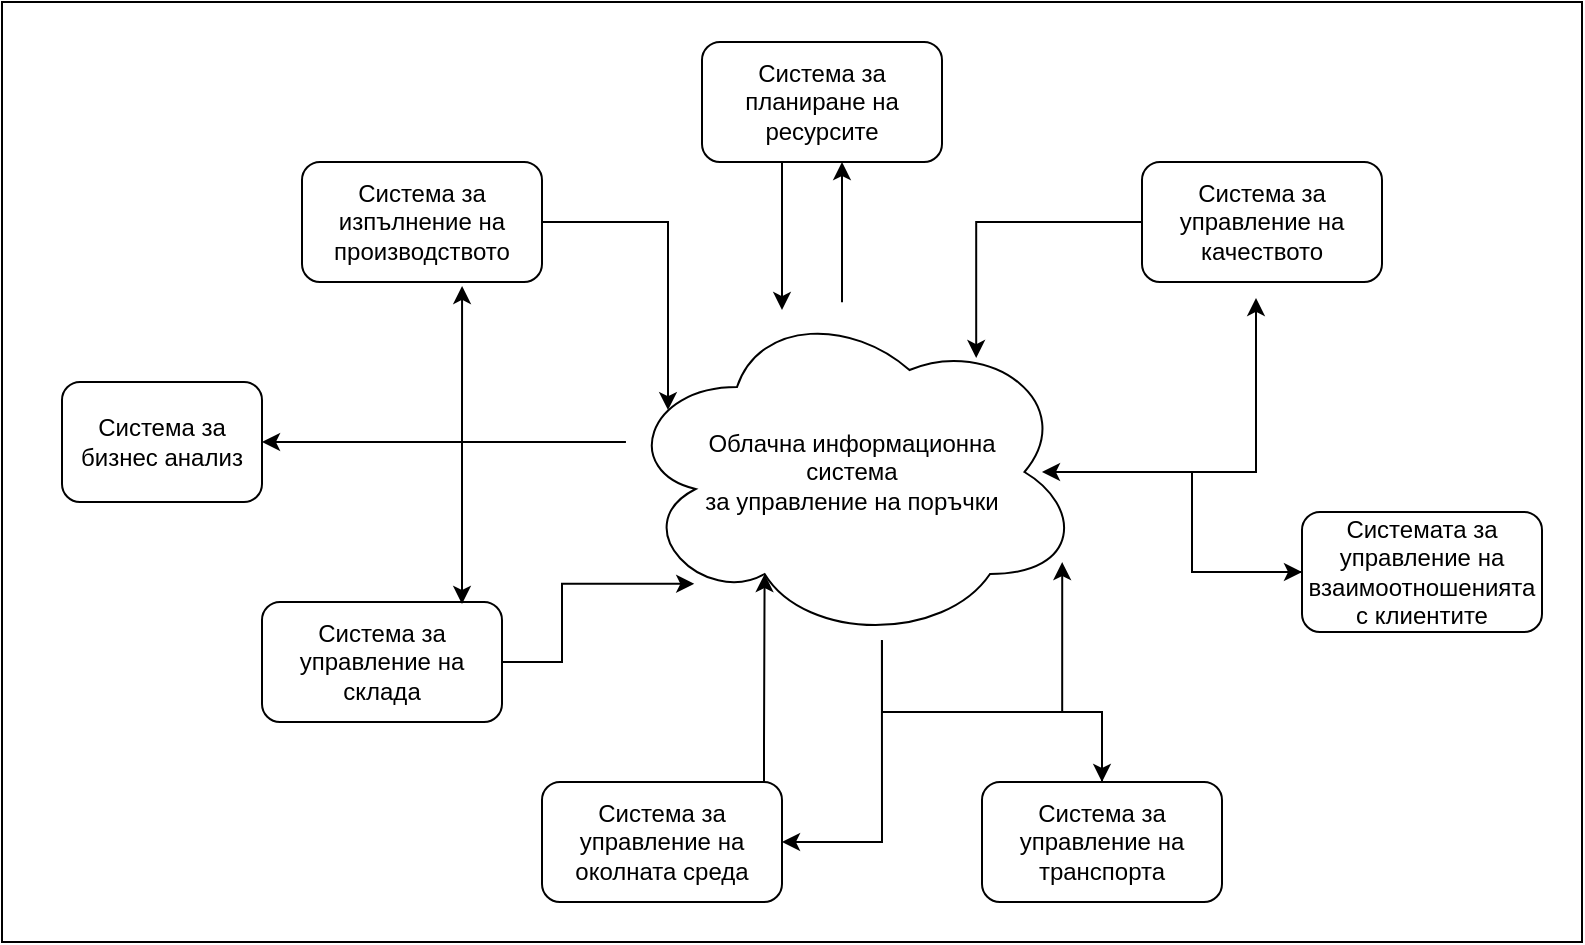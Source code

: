 <mxfile version="24.2.5" type="device">
  <diagram name="Page-1" id="L01EU8n9rTYEzTThLHwA">
    <mxGraphModel dx="2261" dy="844" grid="1" gridSize="10" guides="1" tooltips="1" connect="1" arrows="1" fold="1" page="1" pageScale="1" pageWidth="827" pageHeight="1169" math="0" shadow="0">
      <root>
        <mxCell id="0" />
        <mxCell id="1" parent="0" />
        <mxCell id="gHKsFk3kaTmPDn9_nSun-1" value="" style="rounded=0;whiteSpace=wrap;html=1;" parent="1" vertex="1">
          <mxGeometry x="-60" y="180" width="790" height="470" as="geometry" />
        </mxCell>
        <mxCell id="Yj5XSQhSytLeQ08hb08i-6" style="edgeStyle=orthogonalEdgeStyle;rounded=0;orthogonalLoop=1;jettySize=auto;html=1;" edge="1" parent="1" source="gHKsFk3kaTmPDn9_nSun-2" target="gHKsFk3kaTmPDn9_nSun-9">
          <mxGeometry relative="1" as="geometry">
            <Array as="points">
              <mxPoint x="360" y="300" />
              <mxPoint x="360" y="300" />
            </Array>
          </mxGeometry>
        </mxCell>
        <mxCell id="Yj5XSQhSytLeQ08hb08i-11" style="edgeStyle=orthogonalEdgeStyle;rounded=0;orthogonalLoop=1;jettySize=auto;html=1;entryX=0.667;entryY=1.033;entryDx=0;entryDy=0;entryPerimeter=0;" edge="1" parent="1" source="gHKsFk3kaTmPDn9_nSun-2" target="gHKsFk3kaTmPDn9_nSun-8">
          <mxGeometry relative="1" as="geometry">
            <Array as="points">
              <mxPoint x="170" y="400" />
            </Array>
          </mxGeometry>
        </mxCell>
        <mxCell id="Yj5XSQhSytLeQ08hb08i-19" style="edgeStyle=orthogonalEdgeStyle;rounded=0;orthogonalLoop=1;jettySize=auto;html=1;entryX=1;entryY=0.5;entryDx=0;entryDy=0;exitX=0.565;exitY=0.994;exitDx=0;exitDy=0;exitPerimeter=0;" edge="1" parent="1" source="gHKsFk3kaTmPDn9_nSun-2" target="gHKsFk3kaTmPDn9_nSun-3">
          <mxGeometry relative="1" as="geometry" />
        </mxCell>
        <mxCell id="Yj5XSQhSytLeQ08hb08i-22" style="edgeStyle=orthogonalEdgeStyle;rounded=0;orthogonalLoop=1;jettySize=auto;html=1;" edge="1" parent="1" source="gHKsFk3kaTmPDn9_nSun-2" target="gHKsFk3kaTmPDn9_nSun-4">
          <mxGeometry relative="1" as="geometry">
            <Array as="points">
              <mxPoint x="380" y="535" />
              <mxPoint x="490" y="535" />
            </Array>
          </mxGeometry>
        </mxCell>
        <mxCell id="Yj5XSQhSytLeQ08hb08i-24" style="edgeStyle=orthogonalEdgeStyle;rounded=0;orthogonalLoop=1;jettySize=auto;html=1;entryX=0;entryY=0.5;entryDx=0;entryDy=0;" edge="1" parent="1" source="gHKsFk3kaTmPDn9_nSun-2" target="gHKsFk3kaTmPDn9_nSun-5">
          <mxGeometry relative="1" as="geometry" />
        </mxCell>
        <mxCell id="Yj5XSQhSytLeQ08hb08i-30" style="edgeStyle=orthogonalEdgeStyle;rounded=0;orthogonalLoop=1;jettySize=auto;html=1;entryX=1;entryY=0.5;entryDx=0;entryDy=0;" edge="1" parent="1" source="gHKsFk3kaTmPDn9_nSun-2" target="gHKsFk3kaTmPDn9_nSun-11">
          <mxGeometry relative="1" as="geometry">
            <Array as="points">
              <mxPoint x="210" y="400" />
              <mxPoint x="210" y="400" />
            </Array>
          </mxGeometry>
        </mxCell>
        <mxCell id="gHKsFk3kaTmPDn9_nSun-2" value="Облачна информационна &lt;br&gt;система&lt;br&gt;за управление на поръчки" style="ellipse;shape=cloud;whiteSpace=wrap;html=1;" parent="1" vertex="1">
          <mxGeometry x="250" y="330" width="230" height="170" as="geometry" />
        </mxCell>
        <mxCell id="gHKsFk3kaTmPDn9_nSun-3" value="Система за управление на околната среда" style="rounded=1;whiteSpace=wrap;html=1;" parent="1" vertex="1">
          <mxGeometry x="210" y="570" width="120" height="60" as="geometry" />
        </mxCell>
        <mxCell id="gHKsFk3kaTmPDn9_nSun-4" value="Система за управление на транспорта" style="rounded=1;whiteSpace=wrap;html=1;" parent="1" vertex="1">
          <mxGeometry x="430" y="570" width="120" height="60" as="geometry" />
        </mxCell>
        <mxCell id="gHKsFk3kaTmPDn9_nSun-5" value="Системата за управление на взаимоотношенията с клиентите" style="rounded=1;whiteSpace=wrap;html=1;" parent="1" vertex="1">
          <mxGeometry x="590" y="435" width="120" height="60" as="geometry" />
        </mxCell>
        <mxCell id="gHKsFk3kaTmPDn9_nSun-7" value="Система за управление на складa" style="rounded=1;whiteSpace=wrap;html=1;" parent="1" vertex="1">
          <mxGeometry x="70" y="480" width="120" height="60" as="geometry" />
        </mxCell>
        <mxCell id="gHKsFk3kaTmPDn9_nSun-8" value="Системa за изпълнение на производството" style="rounded=1;whiteSpace=wrap;html=1;" parent="1" vertex="1">
          <mxGeometry x="90" y="260" width="120" height="60" as="geometry" />
        </mxCell>
        <mxCell id="Yj5XSQhSytLeQ08hb08i-5" style="edgeStyle=orthogonalEdgeStyle;rounded=0;orthogonalLoop=1;jettySize=auto;html=1;" edge="1" parent="1" source="gHKsFk3kaTmPDn9_nSun-9" target="gHKsFk3kaTmPDn9_nSun-2">
          <mxGeometry relative="1" as="geometry">
            <Array as="points">
              <mxPoint x="330" y="300" />
              <mxPoint x="330" y="300" />
            </Array>
          </mxGeometry>
        </mxCell>
        <mxCell id="gHKsFk3kaTmPDn9_nSun-9" value="Система за планиране на ресурсите" style="rounded=1;whiteSpace=wrap;html=1;" parent="1" vertex="1">
          <mxGeometry x="290" y="200" width="120" height="60" as="geometry" />
        </mxCell>
        <mxCell id="gHKsFk3kaTmPDn9_nSun-10" value="Система за управление на качеството" style="rounded=1;whiteSpace=wrap;html=1;" parent="1" vertex="1">
          <mxGeometry x="510" y="260" width="120" height="60" as="geometry" />
        </mxCell>
        <mxCell id="gHKsFk3kaTmPDn9_nSun-11" value="Система за бизнес анализ" style="rounded=1;whiteSpace=wrap;html=1;" parent="1" vertex="1">
          <mxGeometry x="-30" y="370" width="100" height="60" as="geometry" />
        </mxCell>
        <mxCell id="Yj5XSQhSytLeQ08hb08i-10" style="edgeStyle=orthogonalEdgeStyle;rounded=0;orthogonalLoop=1;jettySize=auto;html=1;entryX=0.1;entryY=0.318;entryDx=0;entryDy=0;entryPerimeter=0;" edge="1" parent="1" source="gHKsFk3kaTmPDn9_nSun-8" target="gHKsFk3kaTmPDn9_nSun-2">
          <mxGeometry relative="1" as="geometry" />
        </mxCell>
        <mxCell id="Yj5XSQhSytLeQ08hb08i-12" style="edgeStyle=orthogonalEdgeStyle;rounded=0;orthogonalLoop=1;jettySize=auto;html=1;entryX=0.77;entryY=0.165;entryDx=0;entryDy=0;entryPerimeter=0;" edge="1" parent="1" source="gHKsFk3kaTmPDn9_nSun-10" target="gHKsFk3kaTmPDn9_nSun-2">
          <mxGeometry relative="1" as="geometry" />
        </mxCell>
        <mxCell id="Yj5XSQhSytLeQ08hb08i-13" style="edgeStyle=orthogonalEdgeStyle;rounded=0;orthogonalLoop=1;jettySize=auto;html=1;entryX=0.475;entryY=1.133;entryDx=0;entryDy=0;entryPerimeter=0;" edge="1" parent="1" source="gHKsFk3kaTmPDn9_nSun-2" target="gHKsFk3kaTmPDn9_nSun-10">
          <mxGeometry relative="1" as="geometry" />
        </mxCell>
        <mxCell id="Yj5XSQhSytLeQ08hb08i-14" style="edgeStyle=orthogonalEdgeStyle;rounded=0;orthogonalLoop=1;jettySize=auto;html=1;entryX=0.157;entryY=0.829;entryDx=0;entryDy=0;entryPerimeter=0;" edge="1" parent="1" source="gHKsFk3kaTmPDn9_nSun-7" target="gHKsFk3kaTmPDn9_nSun-2">
          <mxGeometry relative="1" as="geometry" />
        </mxCell>
        <mxCell id="Yj5XSQhSytLeQ08hb08i-17" style="edgeStyle=orthogonalEdgeStyle;rounded=0;orthogonalLoop=1;jettySize=auto;html=1;entryX=0.31;entryY=0.8;entryDx=0;entryDy=0;entryPerimeter=0;" edge="1" parent="1" source="gHKsFk3kaTmPDn9_nSun-3" target="gHKsFk3kaTmPDn9_nSun-2">
          <mxGeometry relative="1" as="geometry">
            <Array as="points">
              <mxPoint x="321" y="550" />
              <mxPoint x="321" y="550" />
            </Array>
          </mxGeometry>
        </mxCell>
        <mxCell id="Yj5XSQhSytLeQ08hb08i-20" style="edgeStyle=orthogonalEdgeStyle;rounded=0;orthogonalLoop=1;jettySize=auto;html=1;" edge="1" parent="1" source="gHKsFk3kaTmPDn9_nSun-2">
          <mxGeometry relative="1" as="geometry">
            <mxPoint x="170" y="481" as="targetPoint" />
            <Array as="points">
              <mxPoint x="170" y="400" />
              <mxPoint x="170" y="481" />
            </Array>
          </mxGeometry>
        </mxCell>
        <mxCell id="Yj5XSQhSytLeQ08hb08i-23" style="edgeStyle=orthogonalEdgeStyle;rounded=0;orthogonalLoop=1;jettySize=auto;html=1;entryX=0.957;entryY=0.765;entryDx=0;entryDy=0;entryPerimeter=0;" edge="1" parent="1" source="gHKsFk3kaTmPDn9_nSun-4" target="gHKsFk3kaTmPDn9_nSun-2">
          <mxGeometry relative="1" as="geometry" />
        </mxCell>
        <mxCell id="Yj5XSQhSytLeQ08hb08i-27" style="edgeStyle=orthogonalEdgeStyle;rounded=0;orthogonalLoop=1;jettySize=auto;html=1;entryX=0.913;entryY=0.5;entryDx=0;entryDy=0;entryPerimeter=0;" edge="1" parent="1" source="gHKsFk3kaTmPDn9_nSun-5" target="gHKsFk3kaTmPDn9_nSun-2">
          <mxGeometry relative="1" as="geometry" />
        </mxCell>
      </root>
    </mxGraphModel>
  </diagram>
</mxfile>
